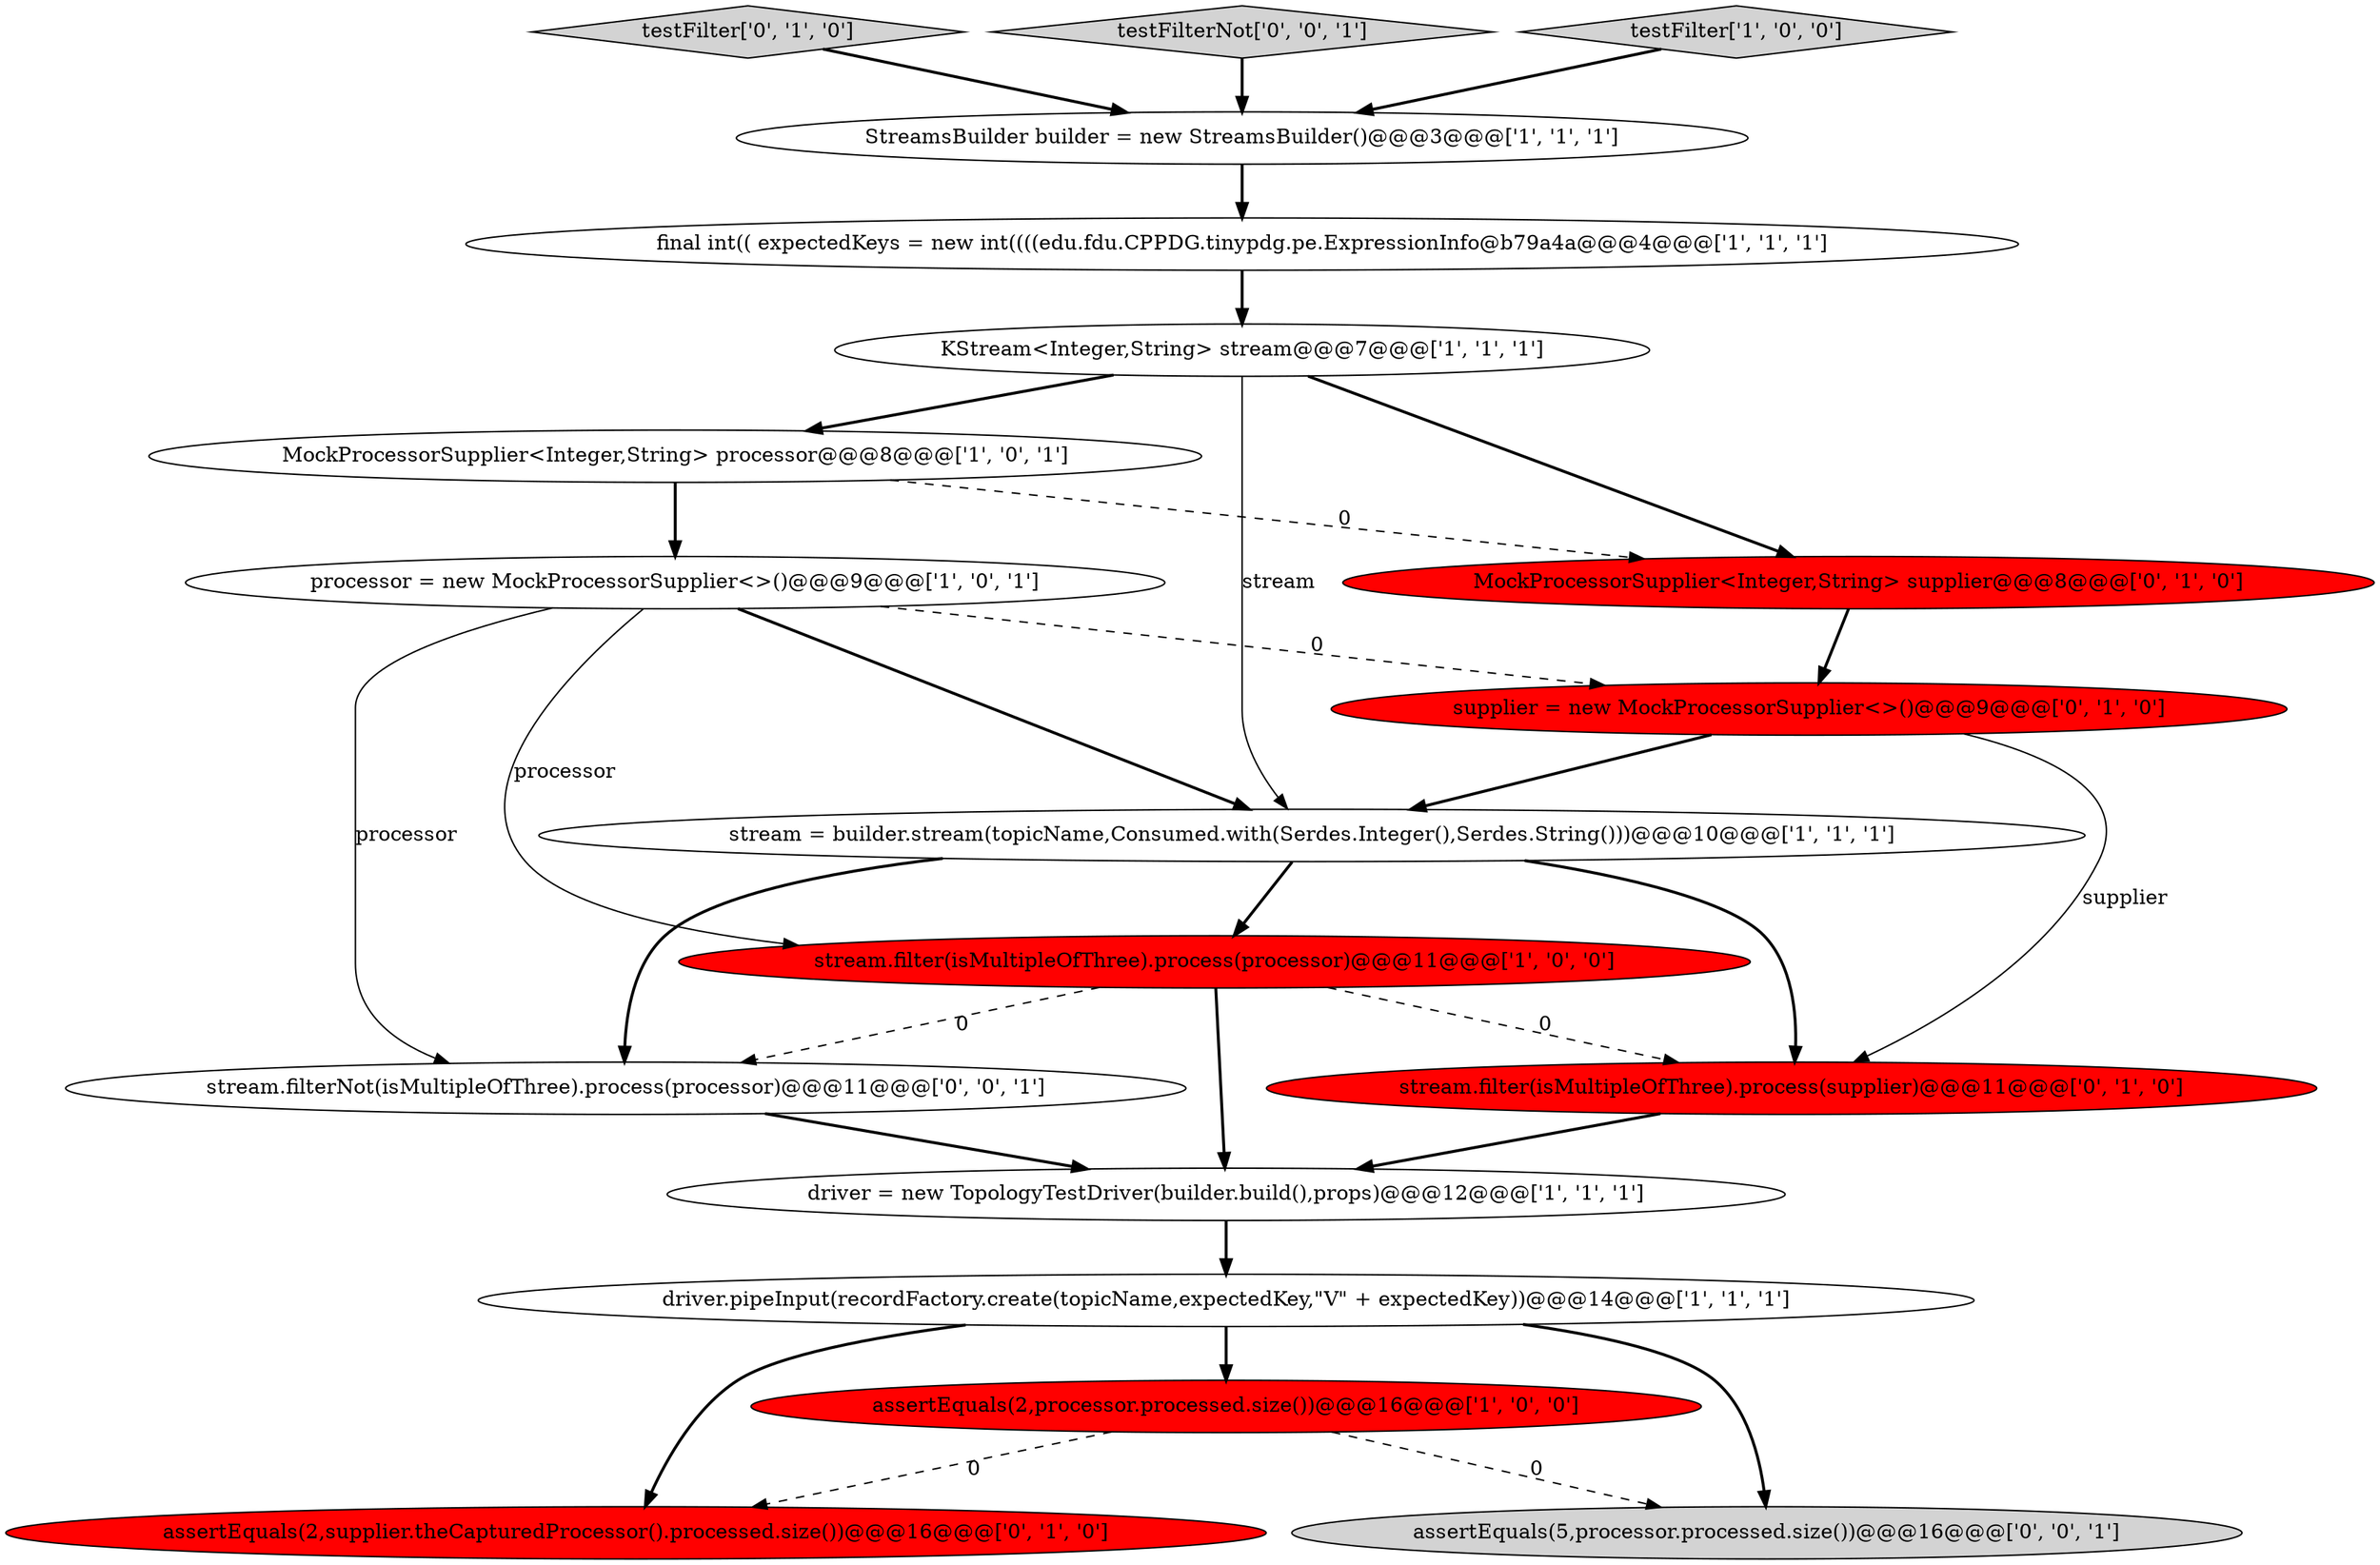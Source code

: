 digraph {
13 [style = filled, label = "testFilter['0', '1', '0']", fillcolor = lightgray, shape = diamond image = "AAA0AAABBB2BBB"];
7 [style = filled, label = "stream = builder.stream(topicName,Consumed.with(Serdes.Integer(),Serdes.String()))@@@10@@@['1', '1', '1']", fillcolor = white, shape = ellipse image = "AAA0AAABBB1BBB"];
14 [style = filled, label = "assertEquals(2,supplier.theCapturedProcessor().processed.size())@@@16@@@['0', '1', '0']", fillcolor = red, shape = ellipse image = "AAA1AAABBB2BBB"];
8 [style = filled, label = "processor = new MockProcessorSupplier<>()@@@9@@@['1', '0', '1']", fillcolor = white, shape = ellipse image = "AAA0AAABBB1BBB"];
15 [style = filled, label = "stream.filter(isMultipleOfThree).process(supplier)@@@11@@@['0', '1', '0']", fillcolor = red, shape = ellipse image = "AAA1AAABBB2BBB"];
16 [style = filled, label = "testFilterNot['0', '0', '1']", fillcolor = lightgray, shape = diamond image = "AAA0AAABBB3BBB"];
10 [style = filled, label = "KStream<Integer,String> stream@@@7@@@['1', '1', '1']", fillcolor = white, shape = ellipse image = "AAA0AAABBB1BBB"];
2 [style = filled, label = "final int(( expectedKeys = new int((((edu.fdu.CPPDG.tinypdg.pe.ExpressionInfo@b79a4a@@@4@@@['1', '1', '1']", fillcolor = white, shape = ellipse image = "AAA0AAABBB1BBB"];
12 [style = filled, label = "supplier = new MockProcessorSupplier<>()@@@9@@@['0', '1', '0']", fillcolor = red, shape = ellipse image = "AAA1AAABBB2BBB"];
11 [style = filled, label = "MockProcessorSupplier<Integer,String> supplier@@@8@@@['0', '1', '0']", fillcolor = red, shape = ellipse image = "AAA1AAABBB2BBB"];
4 [style = filled, label = "driver.pipeInput(recordFactory.create(topicName,expectedKey,\"V\" + expectedKey))@@@14@@@['1', '1', '1']", fillcolor = white, shape = ellipse image = "AAA0AAABBB1BBB"];
18 [style = filled, label = "stream.filterNot(isMultipleOfThree).process(processor)@@@11@@@['0', '0', '1']", fillcolor = white, shape = ellipse image = "AAA0AAABBB3BBB"];
3 [style = filled, label = "driver = new TopologyTestDriver(builder.build(),props)@@@12@@@['1', '1', '1']", fillcolor = white, shape = ellipse image = "AAA0AAABBB1BBB"];
17 [style = filled, label = "assertEquals(5,processor.processed.size())@@@16@@@['0', '0', '1']", fillcolor = lightgray, shape = ellipse image = "AAA0AAABBB3BBB"];
1 [style = filled, label = "testFilter['1', '0', '0']", fillcolor = lightgray, shape = diamond image = "AAA0AAABBB1BBB"];
0 [style = filled, label = "stream.filter(isMultipleOfThree).process(processor)@@@11@@@['1', '0', '0']", fillcolor = red, shape = ellipse image = "AAA1AAABBB1BBB"];
6 [style = filled, label = "MockProcessorSupplier<Integer,String> processor@@@8@@@['1', '0', '1']", fillcolor = white, shape = ellipse image = "AAA0AAABBB1BBB"];
9 [style = filled, label = "StreamsBuilder builder = new StreamsBuilder()@@@3@@@['1', '1', '1']", fillcolor = white, shape = ellipse image = "AAA0AAABBB1BBB"];
5 [style = filled, label = "assertEquals(2,processor.processed.size())@@@16@@@['1', '0', '0']", fillcolor = red, shape = ellipse image = "AAA1AAABBB1BBB"];
0->3 [style = bold, label=""];
12->15 [style = solid, label="supplier"];
18->3 [style = bold, label=""];
4->14 [style = bold, label=""];
5->14 [style = dashed, label="0"];
4->17 [style = bold, label=""];
10->7 [style = solid, label="stream"];
9->2 [style = bold, label=""];
6->11 [style = dashed, label="0"];
0->15 [style = dashed, label="0"];
8->12 [style = dashed, label="0"];
7->0 [style = bold, label=""];
11->12 [style = bold, label=""];
2->10 [style = bold, label=""];
15->3 [style = bold, label=""];
3->4 [style = bold, label=""];
10->6 [style = bold, label=""];
12->7 [style = bold, label=""];
1->9 [style = bold, label=""];
8->7 [style = bold, label=""];
5->17 [style = dashed, label="0"];
8->0 [style = solid, label="processor"];
6->8 [style = bold, label=""];
7->18 [style = bold, label=""];
0->18 [style = dashed, label="0"];
7->15 [style = bold, label=""];
13->9 [style = bold, label=""];
8->18 [style = solid, label="processor"];
4->5 [style = bold, label=""];
16->9 [style = bold, label=""];
10->11 [style = bold, label=""];
}
